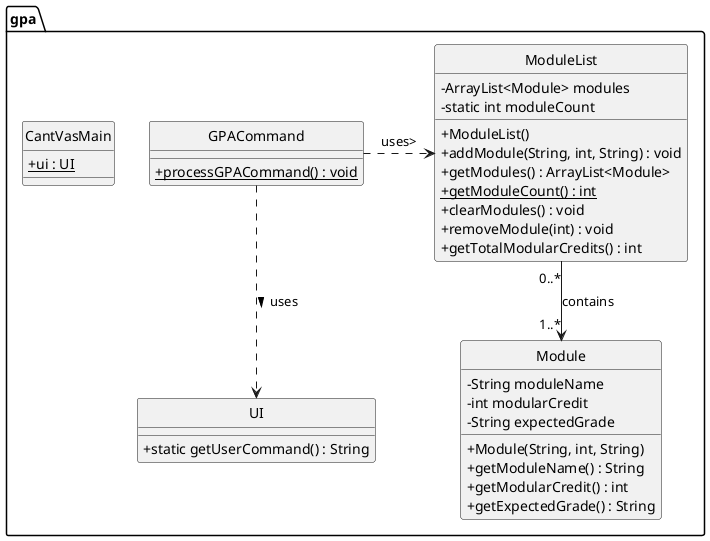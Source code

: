 @startuml

hide circle
skinparam classAttributeIconSize 0

package gpa {
    class GPACommand {
        + {static} processGPACommand() : void
    }

    class ModuleList {
        - ArrayList<Module> modules
        - static int moduleCount

        + ModuleList()
        + addModule(String, int, String) : void
        + getModules() : ArrayList<Module>
        + {static} getModuleCount() : int
        + clearModules() : void
        + removeModule(int) : void
        + getTotalModularCredits() : int
    }

    class Module {
        - String moduleName
        - int modularCredit
        - String expectedGrade

        + Module(String, int, String)
        + getModuleName() : String
        + getModularCredit() : int
        + getExpectedGrade() : String
    }

    class CantVasMain {
        + {static} ui : UI
    }

    class UI {
        + static getUserCommand() : String
    }
}

GPACommand .down.> UI : uses >
GPACommand .right.> ModuleList : uses>
ModuleList "0..*" --> "1..*" Module : contains

@enduml
